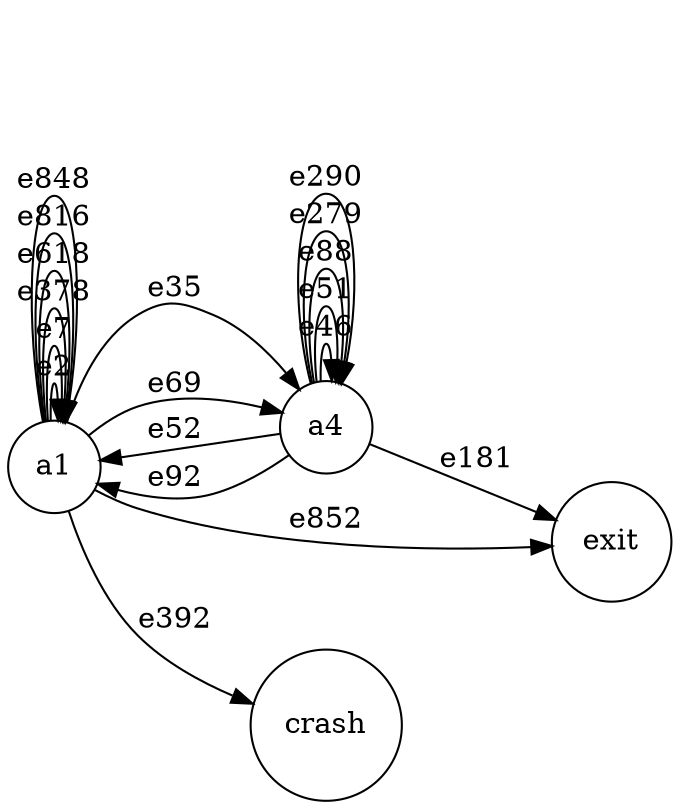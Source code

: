 digraph finite_state_machine {
rankdir=LR;
node [shape = circle];
a1->a1[label="e2"];
a1->a1[label="e7"];
a1->a4[label="e35"];
a4->a4[label="e46"];
a4->a4[label="e51"];
a4->a1[label="e52"];
a1->a4[label="e69"];
a4->a4[label="e88"];
a4->a1[label="e92"];
a4->exit[label="e181"];
a4->a4[label="e279"];
a4->a4[label="e290"];
a1->a1[label="e378"];
a1->crash[label="e392"];
a1->a1[label="e618"];
a1->a1[label="e816"];
a1->exit[label="e852"];
a1->a1[label="e848"];
}

